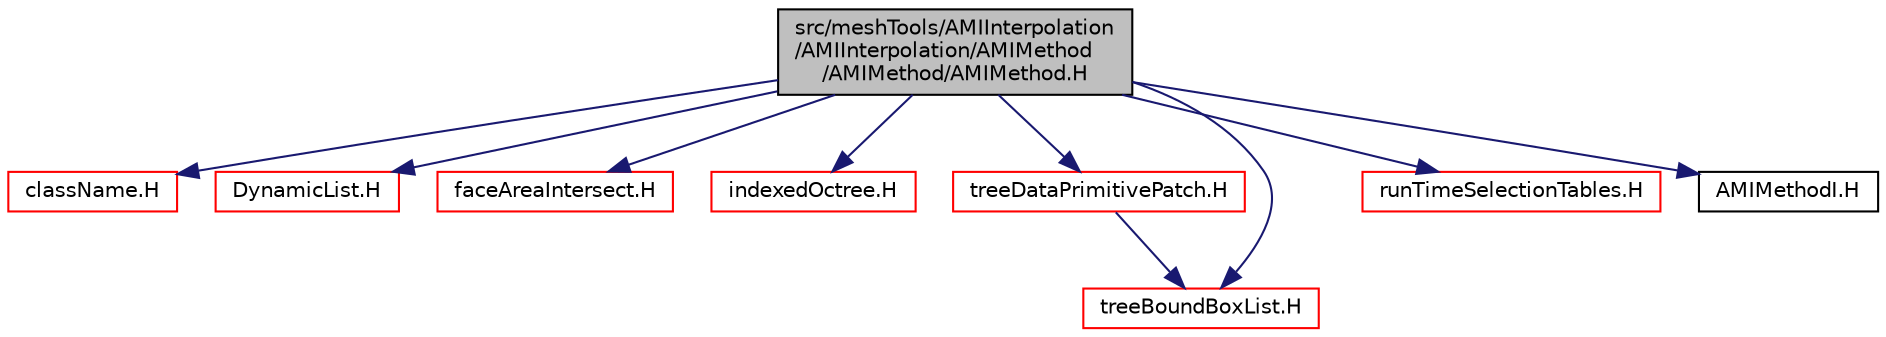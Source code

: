 digraph "src/meshTools/AMIInterpolation/AMIInterpolation/AMIMethod/AMIMethod/AMIMethod.H"
{
  bgcolor="transparent";
  edge [fontname="Helvetica",fontsize="10",labelfontname="Helvetica",labelfontsize="10"];
  node [fontname="Helvetica",fontsize="10",shape=record];
  Node1 [label="src/meshTools/AMIInterpolation\l/AMIInterpolation/AMIMethod\l/AMIMethod/AMIMethod.H",height=0.2,width=0.4,color="black", fillcolor="grey75", style="filled", fontcolor="black"];
  Node1 -> Node2 [color="midnightblue",fontsize="10",style="solid",fontname="Helvetica"];
  Node2 [label="className.H",height=0.2,width=0.4,color="red",URL="$a08046.html",tooltip="Macro definitions for declaring ClassName(), NamespaceName(), etc. "];
  Node1 -> Node3 [color="midnightblue",fontsize="10",style="solid",fontname="Helvetica"];
  Node3 [label="DynamicList.H",height=0.2,width=0.4,color="red",URL="$a07808.html"];
  Node1 -> Node4 [color="midnightblue",fontsize="10",style="solid",fontname="Helvetica"];
  Node4 [label="faceAreaIntersect.H",height=0.2,width=0.4,color="red",URL="$a07360.html"];
  Node1 -> Node5 [color="midnightblue",fontsize="10",style="solid",fontname="Helvetica"];
  Node5 [label="indexedOctree.H",height=0.2,width=0.4,color="red",URL="$a07724.html"];
  Node1 -> Node6 [color="midnightblue",fontsize="10",style="solid",fontname="Helvetica"];
  Node6 [label="treeDataPrimitivePatch.H",height=0.2,width=0.4,color="red",URL="$a07450.html"];
  Node6 -> Node7 [color="midnightblue",fontsize="10",style="solid",fontname="Helvetica"];
  Node7 [label="treeBoundBoxList.H",height=0.2,width=0.4,color="red",URL="$a08995.html"];
  Node1 -> Node7 [color="midnightblue",fontsize="10",style="solid",fontname="Helvetica"];
  Node1 -> Node8 [color="midnightblue",fontsize="10",style="solid",fontname="Helvetica"];
  Node8 [label="runTimeSelectionTables.H",height=0.2,width=0.4,color="red",URL="$a08026.html",tooltip="Macros to ease declaration of run-time selection tables. "];
  Node1 -> Node9 [color="midnightblue",fontsize="10",style="solid",fontname="Helvetica"];
  Node9 [label="AMIMethodI.H",height=0.2,width=0.4,color="black",URL="$a07347.html"];
}
